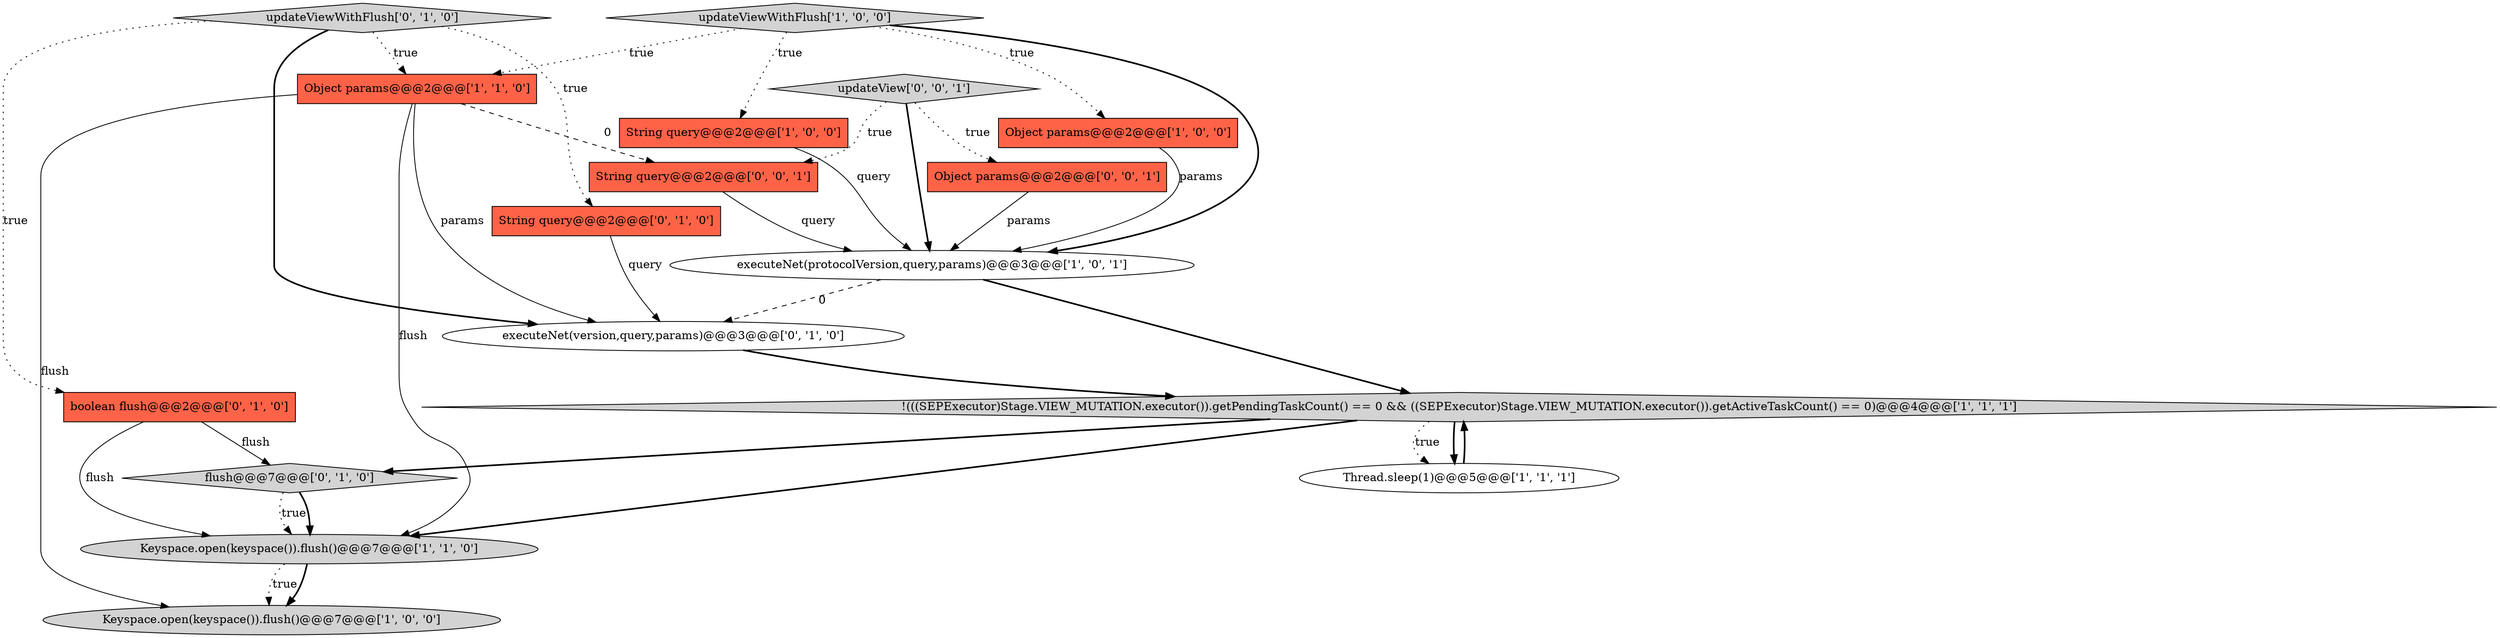 digraph {
1 [style = filled, label = "Object params@@@2@@@['1', '0', '0']", fillcolor = tomato, shape = box image = "AAA0AAABBB1BBB"];
9 [style = filled, label = "boolean flush@@@2@@@['0', '1', '0']", fillcolor = tomato, shape = box image = "AAA0AAABBB2BBB"];
13 [style = filled, label = "updateViewWithFlush['0', '1', '0']", fillcolor = lightgray, shape = diamond image = "AAA0AAABBB2BBB"];
5 [style = filled, label = "Object params@@@2@@@['1', '1', '0']", fillcolor = tomato, shape = box image = "AAA0AAABBB1BBB"];
6 [style = filled, label = "Thread.sleep(1)@@@5@@@['1', '1', '1']", fillcolor = white, shape = ellipse image = "AAA0AAABBB1BBB"];
16 [style = filled, label = "String query@@@2@@@['0', '0', '1']", fillcolor = tomato, shape = box image = "AAA0AAABBB3BBB"];
3 [style = filled, label = "executeNet(protocolVersion,query,params)@@@3@@@['1', '0', '1']", fillcolor = white, shape = ellipse image = "AAA0AAABBB1BBB"];
11 [style = filled, label = "flush@@@7@@@['0', '1', '0']", fillcolor = lightgray, shape = diamond image = "AAA0AAABBB2BBB"];
8 [style = filled, label = "!(((SEPExecutor)Stage.VIEW_MUTATION.executor()).getPendingTaskCount() == 0 && ((SEPExecutor)Stage.VIEW_MUTATION.executor()).getActiveTaskCount() == 0)@@@4@@@['1', '1', '1']", fillcolor = lightgray, shape = diamond image = "AAA0AAABBB1BBB"];
0 [style = filled, label = "String query@@@2@@@['1', '0', '0']", fillcolor = tomato, shape = box image = "AAA0AAABBB1BBB"];
2 [style = filled, label = "Keyspace.open(keyspace()).flush()@@@7@@@['1', '0', '0']", fillcolor = lightgray, shape = ellipse image = "AAA0AAABBB1BBB"];
12 [style = filled, label = "executeNet(version,query,params)@@@3@@@['0', '1', '0']", fillcolor = white, shape = ellipse image = "AAA1AAABBB2BBB"];
10 [style = filled, label = "String query@@@2@@@['0', '1', '0']", fillcolor = tomato, shape = box image = "AAA0AAABBB2BBB"];
7 [style = filled, label = "Keyspace.open(keyspace()).flush()@@@7@@@['1', '1', '0']", fillcolor = lightgray, shape = ellipse image = "AAA0AAABBB1BBB"];
15 [style = filled, label = "updateView['0', '0', '1']", fillcolor = lightgray, shape = diamond image = "AAA0AAABBB3BBB"];
4 [style = filled, label = "updateViewWithFlush['1', '0', '0']", fillcolor = lightgray, shape = diamond image = "AAA0AAABBB1BBB"];
14 [style = filled, label = "Object params@@@2@@@['0', '0', '1']", fillcolor = tomato, shape = box image = "AAA0AAABBB3BBB"];
7->2 [style = dotted, label="true"];
1->3 [style = solid, label="params"];
5->16 [style = dashed, label="0"];
10->12 [style = solid, label="query"];
16->3 [style = solid, label="query"];
8->6 [style = dotted, label="true"];
13->10 [style = dotted, label="true"];
11->7 [style = dotted, label="true"];
8->6 [style = bold, label=""];
4->1 [style = dotted, label="true"];
13->9 [style = dotted, label="true"];
4->0 [style = dotted, label="true"];
6->8 [style = bold, label=""];
11->7 [style = bold, label=""];
0->3 [style = solid, label="query"];
9->7 [style = solid, label="flush"];
8->11 [style = bold, label=""];
13->12 [style = bold, label=""];
5->2 [style = solid, label="flush"];
5->7 [style = solid, label="flush"];
3->8 [style = bold, label=""];
14->3 [style = solid, label="params"];
15->3 [style = bold, label=""];
4->5 [style = dotted, label="true"];
8->7 [style = bold, label=""];
15->16 [style = dotted, label="true"];
13->5 [style = dotted, label="true"];
15->14 [style = dotted, label="true"];
3->12 [style = dashed, label="0"];
5->12 [style = solid, label="params"];
4->3 [style = bold, label=""];
12->8 [style = bold, label=""];
9->11 [style = solid, label="flush"];
7->2 [style = bold, label=""];
}
